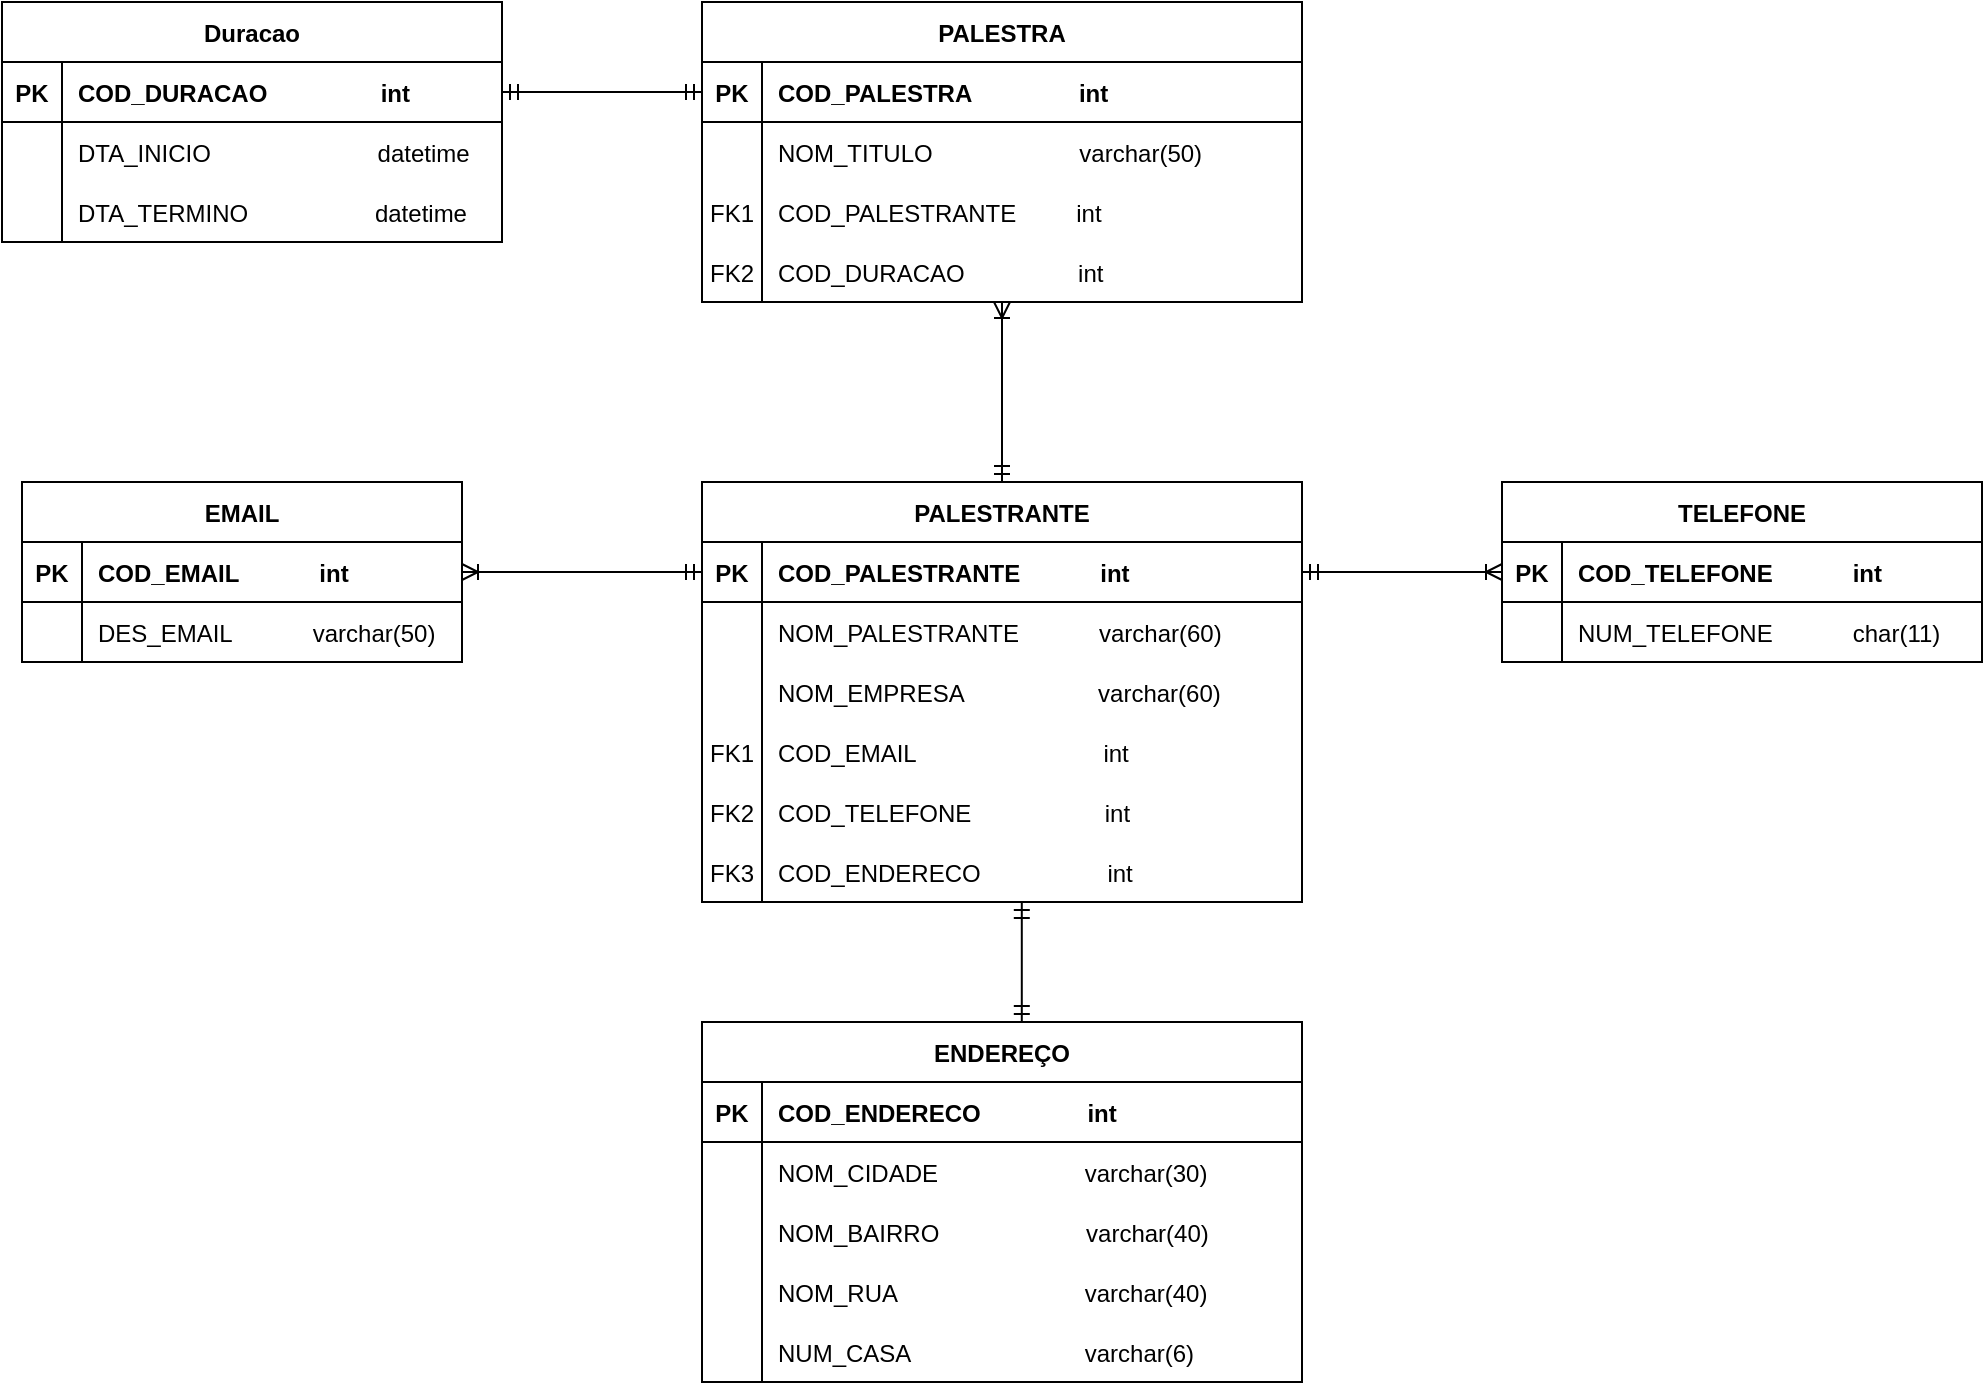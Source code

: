 <mxfile version="20.6.0"><diagram id="IS-_mh7be9YIZ49s2QJM" name="Página-1"><mxGraphModel dx="1883" dy="1064" grid="1" gridSize="10" guides="1" tooltips="1" connect="1" arrows="1" fold="1" page="1" pageScale="1" pageWidth="827" pageHeight="1169" math="0" shadow="0"><root><mxCell id="0"/><mxCell id="1" parent="0"/><mxCell id="rahgH1f6Ovz2dK6Rbx4Z-1" value="PALESTRA" style="shape=table;startSize=30;container=1;collapsible=1;childLayout=tableLayout;fixedRows=1;rowLines=0;fontStyle=1;align=center;resizeLast=1;" parent="1" vertex="1"><mxGeometry y="80" width="300" height="150" as="geometry"/></mxCell><mxCell id="rahgH1f6Ovz2dK6Rbx4Z-2" value="" style="shape=tableRow;horizontal=0;startSize=0;swimlaneHead=0;swimlaneBody=0;fillColor=none;collapsible=0;dropTarget=0;points=[[0,0.5],[1,0.5]];portConstraint=eastwest;top=0;left=0;right=0;bottom=1;" parent="rahgH1f6Ovz2dK6Rbx4Z-1" vertex="1"><mxGeometry y="30" width="300" height="30" as="geometry"/></mxCell><mxCell id="rahgH1f6Ovz2dK6Rbx4Z-3" value="PK" style="shape=partialRectangle;connectable=0;fillColor=none;top=0;left=0;bottom=0;right=0;fontStyle=1;overflow=hidden;" parent="rahgH1f6Ovz2dK6Rbx4Z-2" vertex="1"><mxGeometry width="30" height="30" as="geometry"><mxRectangle width="30" height="30" as="alternateBounds"/></mxGeometry></mxCell><mxCell id="rahgH1f6Ovz2dK6Rbx4Z-4" value="COD_PALESTRA                int " style="shape=partialRectangle;connectable=0;fillColor=none;top=0;left=0;bottom=0;right=0;align=left;spacingLeft=6;fontStyle=1;overflow=hidden;" parent="rahgH1f6Ovz2dK6Rbx4Z-2" vertex="1"><mxGeometry x="30" width="270" height="30" as="geometry"><mxRectangle width="270" height="30" as="alternateBounds"/></mxGeometry></mxCell><mxCell id="rahgH1f6Ovz2dK6Rbx4Z-5" value="" style="shape=tableRow;horizontal=0;startSize=0;swimlaneHead=0;swimlaneBody=0;fillColor=none;collapsible=0;dropTarget=0;points=[[0,0.5],[1,0.5]];portConstraint=eastwest;top=0;left=0;right=0;bottom=0;" parent="rahgH1f6Ovz2dK6Rbx4Z-1" vertex="1"><mxGeometry y="60" width="300" height="30" as="geometry"/></mxCell><mxCell id="rahgH1f6Ovz2dK6Rbx4Z-6" value="" style="shape=partialRectangle;connectable=0;fillColor=none;top=0;left=0;bottom=0;right=0;editable=1;overflow=hidden;" parent="rahgH1f6Ovz2dK6Rbx4Z-5" vertex="1"><mxGeometry width="30" height="30" as="geometry"><mxRectangle width="30" height="30" as="alternateBounds"/></mxGeometry></mxCell><mxCell id="rahgH1f6Ovz2dK6Rbx4Z-7" value="NOM_TITULO                      varchar(50)" style="shape=partialRectangle;connectable=0;fillColor=none;top=0;left=0;bottom=0;right=0;align=left;spacingLeft=6;overflow=hidden;" parent="rahgH1f6Ovz2dK6Rbx4Z-5" vertex="1"><mxGeometry x="30" width="270" height="30" as="geometry"><mxRectangle width="270" height="30" as="alternateBounds"/></mxGeometry></mxCell><mxCell id="rahgH1f6Ovz2dK6Rbx4Z-76" value="" style="shape=tableRow;horizontal=0;startSize=0;swimlaneHead=0;swimlaneBody=0;fillColor=none;collapsible=0;dropTarget=0;points=[[0,0.5],[1,0.5]];portConstraint=eastwest;top=0;left=0;right=0;bottom=0;" parent="rahgH1f6Ovz2dK6Rbx4Z-1" vertex="1"><mxGeometry y="90" width="300" height="30" as="geometry"/></mxCell><mxCell id="rahgH1f6Ovz2dK6Rbx4Z-77" value="FK1" style="shape=partialRectangle;connectable=0;fillColor=none;top=0;left=0;bottom=0;right=0;editable=1;overflow=hidden;" parent="rahgH1f6Ovz2dK6Rbx4Z-76" vertex="1"><mxGeometry width="30" height="30" as="geometry"><mxRectangle width="30" height="30" as="alternateBounds"/></mxGeometry></mxCell><mxCell id="rahgH1f6Ovz2dK6Rbx4Z-78" value="COD_PALESTRANTE         int" style="shape=partialRectangle;connectable=0;fillColor=none;top=0;left=0;bottom=0;right=0;align=left;spacingLeft=6;overflow=hidden;" parent="rahgH1f6Ovz2dK6Rbx4Z-76" vertex="1"><mxGeometry x="30" width="270" height="30" as="geometry"><mxRectangle width="270" height="30" as="alternateBounds"/></mxGeometry></mxCell><mxCell id="5jfo2dn3nZpuTkwWRqkZ-18" value="" style="shape=tableRow;horizontal=0;startSize=0;swimlaneHead=0;swimlaneBody=0;fillColor=none;collapsible=0;dropTarget=0;points=[[0,0.5],[1,0.5]];portConstraint=eastwest;top=0;left=0;right=0;bottom=0;" vertex="1" parent="rahgH1f6Ovz2dK6Rbx4Z-1"><mxGeometry y="120" width="300" height="30" as="geometry"/></mxCell><mxCell id="5jfo2dn3nZpuTkwWRqkZ-19" value="FK2" style="shape=partialRectangle;connectable=0;fillColor=none;top=0;left=0;bottom=0;right=0;editable=1;overflow=hidden;" vertex="1" parent="5jfo2dn3nZpuTkwWRqkZ-18"><mxGeometry width="30" height="30" as="geometry"><mxRectangle width="30" height="30" as="alternateBounds"/></mxGeometry></mxCell><mxCell id="5jfo2dn3nZpuTkwWRqkZ-20" value="COD_DURACAO                 int" style="shape=partialRectangle;connectable=0;fillColor=none;top=0;left=0;bottom=0;right=0;align=left;spacingLeft=6;overflow=hidden;" vertex="1" parent="5jfo2dn3nZpuTkwWRqkZ-18"><mxGeometry x="30" width="270" height="30" as="geometry"><mxRectangle width="270" height="30" as="alternateBounds"/></mxGeometry></mxCell><mxCell id="rahgH1f6Ovz2dK6Rbx4Z-54" style="edgeStyle=orthogonalEdgeStyle;rounded=0;orthogonalLoop=1;jettySize=auto;html=1;startArrow=ERmandOne;startFill=0;endArrow=ERoneToMany;endFill=0;entryX=0.5;entryY=1;entryDx=0;entryDy=0;entryPerimeter=0;" parent="1" source="rahgH1f6Ovz2dK6Rbx4Z-14" target="5jfo2dn3nZpuTkwWRqkZ-18" edge="1"><mxGeometry relative="1" as="geometry"><mxPoint x="150" y="240" as="targetPoint"/><Array as="points"/></mxGeometry></mxCell><mxCell id="rahgH1f6Ovz2dK6Rbx4Z-14" value="PALESTRANTE" style="shape=table;startSize=30;container=1;collapsible=1;childLayout=tableLayout;fixedRows=1;rowLines=0;fontStyle=1;align=center;resizeLast=1;" parent="1" vertex="1"><mxGeometry y="320" width="300" height="210" as="geometry"/></mxCell><mxCell id="rahgH1f6Ovz2dK6Rbx4Z-15" value="" style="shape=tableRow;horizontal=0;startSize=0;swimlaneHead=0;swimlaneBody=0;fillColor=none;collapsible=0;dropTarget=0;points=[[0,0.5],[1,0.5]];portConstraint=eastwest;top=0;left=0;right=0;bottom=1;" parent="rahgH1f6Ovz2dK6Rbx4Z-14" vertex="1"><mxGeometry y="30" width="300" height="30" as="geometry"/></mxCell><mxCell id="rahgH1f6Ovz2dK6Rbx4Z-16" value="PK" style="shape=partialRectangle;connectable=0;fillColor=none;top=0;left=0;bottom=0;right=0;fontStyle=1;overflow=hidden;" parent="rahgH1f6Ovz2dK6Rbx4Z-15" vertex="1"><mxGeometry width="30" height="30" as="geometry"><mxRectangle width="30" height="30" as="alternateBounds"/></mxGeometry></mxCell><mxCell id="rahgH1f6Ovz2dK6Rbx4Z-17" value="COD_PALESTRANTE            int" style="shape=partialRectangle;connectable=0;fillColor=none;top=0;left=0;bottom=0;right=0;align=left;spacingLeft=6;fontStyle=1;overflow=hidden;" parent="rahgH1f6Ovz2dK6Rbx4Z-15" vertex="1"><mxGeometry x="30" width="270" height="30" as="geometry"><mxRectangle width="270" height="30" as="alternateBounds"/></mxGeometry></mxCell><mxCell id="rahgH1f6Ovz2dK6Rbx4Z-18" value="" style="shape=tableRow;horizontal=0;startSize=0;swimlaneHead=0;swimlaneBody=0;fillColor=none;collapsible=0;dropTarget=0;points=[[0,0.5],[1,0.5]];portConstraint=eastwest;top=0;left=0;right=0;bottom=0;" parent="rahgH1f6Ovz2dK6Rbx4Z-14" vertex="1"><mxGeometry y="60" width="300" height="30" as="geometry"/></mxCell><mxCell id="rahgH1f6Ovz2dK6Rbx4Z-19" value="" style="shape=partialRectangle;connectable=0;fillColor=none;top=0;left=0;bottom=0;right=0;editable=1;overflow=hidden;" parent="rahgH1f6Ovz2dK6Rbx4Z-18" vertex="1"><mxGeometry width="30" height="30" as="geometry"><mxRectangle width="30" height="30" as="alternateBounds"/></mxGeometry></mxCell><mxCell id="rahgH1f6Ovz2dK6Rbx4Z-20" value="NOM_PALESTRANTE            varchar(60)" style="shape=partialRectangle;connectable=0;fillColor=none;top=0;left=0;bottom=0;right=0;align=left;spacingLeft=6;overflow=hidden;" parent="rahgH1f6Ovz2dK6Rbx4Z-18" vertex="1"><mxGeometry x="30" width="270" height="30" as="geometry"><mxRectangle width="270" height="30" as="alternateBounds"/></mxGeometry></mxCell><mxCell id="rahgH1f6Ovz2dK6Rbx4Z-24" value="" style="shape=tableRow;horizontal=0;startSize=0;swimlaneHead=0;swimlaneBody=0;fillColor=none;collapsible=0;dropTarget=0;points=[[0,0.5],[1,0.5]];portConstraint=eastwest;top=0;left=0;right=0;bottom=0;" parent="rahgH1f6Ovz2dK6Rbx4Z-14" vertex="1"><mxGeometry y="90" width="300" height="30" as="geometry"/></mxCell><mxCell id="rahgH1f6Ovz2dK6Rbx4Z-25" value="" style="shape=partialRectangle;connectable=0;fillColor=none;top=0;left=0;bottom=0;right=0;editable=1;overflow=hidden;" parent="rahgH1f6Ovz2dK6Rbx4Z-24" vertex="1"><mxGeometry width="30" height="30" as="geometry"><mxRectangle width="30" height="30" as="alternateBounds"/></mxGeometry></mxCell><mxCell id="rahgH1f6Ovz2dK6Rbx4Z-26" value="NOM_EMPRESA                    varchar(60)" style="shape=partialRectangle;connectable=0;fillColor=none;top=0;left=0;bottom=0;right=0;align=left;spacingLeft=6;overflow=hidden;" parent="rahgH1f6Ovz2dK6Rbx4Z-24" vertex="1"><mxGeometry x="30" width="270" height="30" as="geometry"><mxRectangle width="270" height="30" as="alternateBounds"/></mxGeometry></mxCell><mxCell id="rahgH1f6Ovz2dK6Rbx4Z-70" value="" style="shape=tableRow;horizontal=0;startSize=0;swimlaneHead=0;swimlaneBody=0;fillColor=none;collapsible=0;dropTarget=0;points=[[0,0.5],[1,0.5]];portConstraint=eastwest;top=0;left=0;right=0;bottom=0;" parent="rahgH1f6Ovz2dK6Rbx4Z-14" vertex="1"><mxGeometry y="120" width="300" height="30" as="geometry"/></mxCell><mxCell id="rahgH1f6Ovz2dK6Rbx4Z-71" value="FK1" style="shape=partialRectangle;connectable=0;fillColor=none;top=0;left=0;bottom=0;right=0;editable=1;overflow=hidden;" parent="rahgH1f6Ovz2dK6Rbx4Z-70" vertex="1"><mxGeometry width="30" height="30" as="geometry"><mxRectangle width="30" height="30" as="alternateBounds"/></mxGeometry></mxCell><mxCell id="rahgH1f6Ovz2dK6Rbx4Z-72" value="COD_EMAIL                            int" style="shape=partialRectangle;connectable=0;fillColor=none;top=0;left=0;bottom=0;right=0;align=left;spacingLeft=6;overflow=hidden;" parent="rahgH1f6Ovz2dK6Rbx4Z-70" vertex="1"><mxGeometry x="30" width="270" height="30" as="geometry"><mxRectangle width="270" height="30" as="alternateBounds"/></mxGeometry></mxCell><mxCell id="rahgH1f6Ovz2dK6Rbx4Z-73" value="" style="shape=tableRow;horizontal=0;startSize=0;swimlaneHead=0;swimlaneBody=0;fillColor=none;collapsible=0;dropTarget=0;points=[[0,0.5],[1,0.5]];portConstraint=eastwest;top=0;left=0;right=0;bottom=0;" parent="rahgH1f6Ovz2dK6Rbx4Z-14" vertex="1"><mxGeometry y="150" width="300" height="30" as="geometry"/></mxCell><mxCell id="rahgH1f6Ovz2dK6Rbx4Z-74" value="FK2" style="shape=partialRectangle;connectable=0;fillColor=none;top=0;left=0;bottom=0;right=0;editable=1;overflow=hidden;" parent="rahgH1f6Ovz2dK6Rbx4Z-73" vertex="1"><mxGeometry width="30" height="30" as="geometry"><mxRectangle width="30" height="30" as="alternateBounds"/></mxGeometry></mxCell><mxCell id="rahgH1f6Ovz2dK6Rbx4Z-75" value="COD_TELEFONE                    int" style="shape=partialRectangle;connectable=0;fillColor=none;top=0;left=0;bottom=0;right=0;align=left;spacingLeft=6;overflow=hidden;" parent="rahgH1f6Ovz2dK6Rbx4Z-73" vertex="1"><mxGeometry x="30" width="270" height="30" as="geometry"><mxRectangle width="270" height="30" as="alternateBounds"/></mxGeometry></mxCell><mxCell id="5jfo2dn3nZpuTkwWRqkZ-41" value="" style="shape=tableRow;horizontal=0;startSize=0;swimlaneHead=0;swimlaneBody=0;fillColor=none;collapsible=0;dropTarget=0;points=[[0,0.5],[1,0.5]];portConstraint=eastwest;top=0;left=0;right=0;bottom=0;" vertex="1" parent="rahgH1f6Ovz2dK6Rbx4Z-14"><mxGeometry y="180" width="300" height="30" as="geometry"/></mxCell><mxCell id="5jfo2dn3nZpuTkwWRqkZ-42" value="FK3" style="shape=partialRectangle;connectable=0;fillColor=none;top=0;left=0;bottom=0;right=0;editable=1;overflow=hidden;" vertex="1" parent="5jfo2dn3nZpuTkwWRqkZ-41"><mxGeometry width="30" height="30" as="geometry"><mxRectangle width="30" height="30" as="alternateBounds"/></mxGeometry></mxCell><mxCell id="5jfo2dn3nZpuTkwWRqkZ-43" value="COD_ENDERECO                   int" style="shape=partialRectangle;connectable=0;fillColor=none;top=0;left=0;bottom=0;right=0;align=left;spacingLeft=6;overflow=hidden;" vertex="1" parent="5jfo2dn3nZpuTkwWRqkZ-41"><mxGeometry x="30" width="270" height="30" as="geometry"><mxRectangle width="270" height="30" as="alternateBounds"/></mxGeometry></mxCell><mxCell id="rahgH1f6Ovz2dK6Rbx4Z-27" value="TELEFONE" style="shape=table;startSize=30;container=1;collapsible=1;childLayout=tableLayout;fixedRows=1;rowLines=0;fontStyle=1;align=center;resizeLast=1;" parent="1" vertex="1"><mxGeometry x="400" y="320" width="240" height="90" as="geometry"/></mxCell><mxCell id="rahgH1f6Ovz2dK6Rbx4Z-28" value="" style="shape=tableRow;horizontal=0;startSize=0;swimlaneHead=0;swimlaneBody=0;fillColor=none;collapsible=0;dropTarget=0;points=[[0,0.5],[1,0.5]];portConstraint=eastwest;top=0;left=0;right=0;bottom=1;" parent="rahgH1f6Ovz2dK6Rbx4Z-27" vertex="1"><mxGeometry y="30" width="240" height="30" as="geometry"/></mxCell><mxCell id="rahgH1f6Ovz2dK6Rbx4Z-29" value="PK" style="shape=partialRectangle;connectable=0;fillColor=none;top=0;left=0;bottom=0;right=0;fontStyle=1;overflow=hidden;" parent="rahgH1f6Ovz2dK6Rbx4Z-28" vertex="1"><mxGeometry width="30" height="30" as="geometry"><mxRectangle width="30" height="30" as="alternateBounds"/></mxGeometry></mxCell><mxCell id="rahgH1f6Ovz2dK6Rbx4Z-30" value="COD_TELEFONE            int" style="shape=partialRectangle;connectable=0;fillColor=none;top=0;left=0;bottom=0;right=0;align=left;spacingLeft=6;fontStyle=1;overflow=hidden;" parent="rahgH1f6Ovz2dK6Rbx4Z-28" vertex="1"><mxGeometry x="30" width="210" height="30" as="geometry"><mxRectangle width="210" height="30" as="alternateBounds"/></mxGeometry></mxCell><mxCell id="rahgH1f6Ovz2dK6Rbx4Z-31" value="" style="shape=tableRow;horizontal=0;startSize=0;swimlaneHead=0;swimlaneBody=0;fillColor=none;collapsible=0;dropTarget=0;points=[[0,0.5],[1,0.5]];portConstraint=eastwest;top=0;left=0;right=0;bottom=0;" parent="rahgH1f6Ovz2dK6Rbx4Z-27" vertex="1"><mxGeometry y="60" width="240" height="30" as="geometry"/></mxCell><mxCell id="rahgH1f6Ovz2dK6Rbx4Z-32" value="" style="shape=partialRectangle;connectable=0;fillColor=none;top=0;left=0;bottom=0;right=0;editable=1;overflow=hidden;" parent="rahgH1f6Ovz2dK6Rbx4Z-31" vertex="1"><mxGeometry width="30" height="30" as="geometry"><mxRectangle width="30" height="30" as="alternateBounds"/></mxGeometry></mxCell><mxCell id="rahgH1f6Ovz2dK6Rbx4Z-33" value="NUM_TELEFONE            char(11)" style="shape=partialRectangle;connectable=0;fillColor=none;top=0;left=0;bottom=0;right=0;align=left;spacingLeft=6;overflow=hidden;" parent="rahgH1f6Ovz2dK6Rbx4Z-31" vertex="1"><mxGeometry x="30" width="210" height="30" as="geometry"><mxRectangle width="210" height="30" as="alternateBounds"/></mxGeometry></mxCell><mxCell id="rahgH1f6Ovz2dK6Rbx4Z-40" value="EMAIL" style="shape=table;startSize=30;container=1;collapsible=1;childLayout=tableLayout;fixedRows=1;rowLines=0;fontStyle=1;align=center;resizeLast=1;" parent="1" vertex="1"><mxGeometry x="-340" y="320" width="220" height="90" as="geometry"/></mxCell><mxCell id="rahgH1f6Ovz2dK6Rbx4Z-41" value="" style="shape=tableRow;horizontal=0;startSize=0;swimlaneHead=0;swimlaneBody=0;fillColor=none;collapsible=0;dropTarget=0;points=[[0,0.5],[1,0.5]];portConstraint=eastwest;top=0;left=0;right=0;bottom=1;" parent="rahgH1f6Ovz2dK6Rbx4Z-40" vertex="1"><mxGeometry y="30" width="220" height="30" as="geometry"/></mxCell><mxCell id="rahgH1f6Ovz2dK6Rbx4Z-42" value="PK" style="shape=partialRectangle;connectable=0;fillColor=none;top=0;left=0;bottom=0;right=0;fontStyle=1;overflow=hidden;" parent="rahgH1f6Ovz2dK6Rbx4Z-41" vertex="1"><mxGeometry width="30" height="30" as="geometry"><mxRectangle width="30" height="30" as="alternateBounds"/></mxGeometry></mxCell><mxCell id="rahgH1f6Ovz2dK6Rbx4Z-43" value="COD_EMAIL            int " style="shape=partialRectangle;connectable=0;fillColor=none;top=0;left=0;bottom=0;right=0;align=left;spacingLeft=6;fontStyle=1;overflow=hidden;" parent="rahgH1f6Ovz2dK6Rbx4Z-41" vertex="1"><mxGeometry x="30" width="190" height="30" as="geometry"><mxRectangle width="190" height="30" as="alternateBounds"/></mxGeometry></mxCell><mxCell id="rahgH1f6Ovz2dK6Rbx4Z-44" value="" style="shape=tableRow;horizontal=0;startSize=0;swimlaneHead=0;swimlaneBody=0;fillColor=none;collapsible=0;dropTarget=0;points=[[0,0.5],[1,0.5]];portConstraint=eastwest;top=0;left=0;right=0;bottom=0;" parent="rahgH1f6Ovz2dK6Rbx4Z-40" vertex="1"><mxGeometry y="60" width="220" height="30" as="geometry"/></mxCell><mxCell id="rahgH1f6Ovz2dK6Rbx4Z-45" value="" style="shape=partialRectangle;connectable=0;fillColor=none;top=0;left=0;bottom=0;right=0;editable=1;overflow=hidden;" parent="rahgH1f6Ovz2dK6Rbx4Z-44" vertex="1"><mxGeometry width="30" height="30" as="geometry"><mxRectangle width="30" height="30" as="alternateBounds"/></mxGeometry></mxCell><mxCell id="rahgH1f6Ovz2dK6Rbx4Z-46" value="DES_EMAIL            varchar(50)" style="shape=partialRectangle;connectable=0;fillColor=none;top=0;left=0;bottom=0;right=0;align=left;spacingLeft=6;overflow=hidden;" parent="rahgH1f6Ovz2dK6Rbx4Z-44" vertex="1"><mxGeometry x="30" width="190" height="30" as="geometry"><mxRectangle width="190" height="30" as="alternateBounds"/></mxGeometry></mxCell><mxCell id="rahgH1f6Ovz2dK6Rbx4Z-55" style="edgeStyle=orthogonalEdgeStyle;rounded=0;orthogonalLoop=1;jettySize=auto;html=1;entryX=0;entryY=0.5;entryDx=0;entryDy=0;startArrow=ERmandOne;startFill=0;endArrow=ERoneToMany;endFill=0;" parent="1" source="rahgH1f6Ovz2dK6Rbx4Z-15" target="rahgH1f6Ovz2dK6Rbx4Z-28" edge="1"><mxGeometry relative="1" as="geometry"/></mxCell><mxCell id="5jfo2dn3nZpuTkwWRqkZ-1" value="Duracao" style="shape=table;startSize=30;container=1;collapsible=1;childLayout=tableLayout;fixedRows=1;rowLines=0;fontStyle=1;align=center;resizeLast=1;" vertex="1" parent="1"><mxGeometry x="-350" y="80" width="250" height="120" as="geometry"/></mxCell><mxCell id="5jfo2dn3nZpuTkwWRqkZ-2" value="" style="shape=tableRow;horizontal=0;startSize=0;swimlaneHead=0;swimlaneBody=0;fillColor=none;collapsible=0;dropTarget=0;points=[[0,0.5],[1,0.5]];portConstraint=eastwest;top=0;left=0;right=0;bottom=1;" vertex="1" parent="5jfo2dn3nZpuTkwWRqkZ-1"><mxGeometry y="30" width="250" height="30" as="geometry"/></mxCell><mxCell id="5jfo2dn3nZpuTkwWRqkZ-3" value="PK" style="shape=partialRectangle;connectable=0;fillColor=none;top=0;left=0;bottom=0;right=0;fontStyle=1;overflow=hidden;" vertex="1" parent="5jfo2dn3nZpuTkwWRqkZ-2"><mxGeometry width="30" height="30" as="geometry"><mxRectangle width="30" height="30" as="alternateBounds"/></mxGeometry></mxCell><mxCell id="5jfo2dn3nZpuTkwWRqkZ-4" value="COD_DURACAO                 int" style="shape=partialRectangle;connectable=0;fillColor=none;top=0;left=0;bottom=0;right=0;align=left;spacingLeft=6;fontStyle=1;overflow=hidden;" vertex="1" parent="5jfo2dn3nZpuTkwWRqkZ-2"><mxGeometry x="30" width="220" height="30" as="geometry"><mxRectangle width="220" height="30" as="alternateBounds"/></mxGeometry></mxCell><mxCell id="5jfo2dn3nZpuTkwWRqkZ-5" value="" style="shape=tableRow;horizontal=0;startSize=0;swimlaneHead=0;swimlaneBody=0;fillColor=none;collapsible=0;dropTarget=0;points=[[0,0.5],[1,0.5]];portConstraint=eastwest;top=0;left=0;right=0;bottom=0;" vertex="1" parent="5jfo2dn3nZpuTkwWRqkZ-1"><mxGeometry y="60" width="250" height="30" as="geometry"/></mxCell><mxCell id="5jfo2dn3nZpuTkwWRqkZ-6" value="" style="shape=partialRectangle;connectable=0;fillColor=none;top=0;left=0;bottom=0;right=0;editable=1;overflow=hidden;" vertex="1" parent="5jfo2dn3nZpuTkwWRqkZ-5"><mxGeometry width="30" height="30" as="geometry"><mxRectangle width="30" height="30" as="alternateBounds"/></mxGeometry></mxCell><mxCell id="5jfo2dn3nZpuTkwWRqkZ-7" value="DTA_INICIO                         datetime" style="shape=partialRectangle;connectable=0;fillColor=none;top=0;left=0;bottom=0;right=0;align=left;spacingLeft=6;overflow=hidden;" vertex="1" parent="5jfo2dn3nZpuTkwWRqkZ-5"><mxGeometry x="30" width="220" height="30" as="geometry"><mxRectangle width="220" height="30" as="alternateBounds"/></mxGeometry></mxCell><mxCell id="5jfo2dn3nZpuTkwWRqkZ-14" value="" style="shape=tableRow;horizontal=0;startSize=0;swimlaneHead=0;swimlaneBody=0;fillColor=none;collapsible=0;dropTarget=0;points=[[0,0.5],[1,0.5]];portConstraint=eastwest;top=0;left=0;right=0;bottom=0;" vertex="1" parent="5jfo2dn3nZpuTkwWRqkZ-1"><mxGeometry y="90" width="250" height="30" as="geometry"/></mxCell><mxCell id="5jfo2dn3nZpuTkwWRqkZ-15" value="" style="shape=partialRectangle;connectable=0;fillColor=none;top=0;left=0;bottom=0;right=0;editable=1;overflow=hidden;" vertex="1" parent="5jfo2dn3nZpuTkwWRqkZ-14"><mxGeometry width="30" height="30" as="geometry"><mxRectangle width="30" height="30" as="alternateBounds"/></mxGeometry></mxCell><mxCell id="5jfo2dn3nZpuTkwWRqkZ-16" value="DTA_TERMINO                   datetime" style="shape=partialRectangle;connectable=0;fillColor=none;top=0;left=0;bottom=0;right=0;align=left;spacingLeft=6;overflow=hidden;" vertex="1" parent="5jfo2dn3nZpuTkwWRqkZ-14"><mxGeometry x="30" width="220" height="30" as="geometry"><mxRectangle width="220" height="30" as="alternateBounds"/></mxGeometry></mxCell><mxCell id="5jfo2dn3nZpuTkwWRqkZ-17" value="" style="endArrow=ERmandOne;html=1;rounded=0;exitX=1;exitY=0.5;exitDx=0;exitDy=0;entryX=0;entryY=0.5;entryDx=0;entryDy=0;endFill=0;startArrow=ERmandOne;startFill=0;" edge="1" parent="1" source="5jfo2dn3nZpuTkwWRqkZ-2" target="rahgH1f6Ovz2dK6Rbx4Z-2"><mxGeometry width="50" height="50" relative="1" as="geometry"><mxPoint x="-20" y="210" as="sourcePoint"/><mxPoint x="30" y="160" as="targetPoint"/></mxGeometry></mxCell><mxCell id="5jfo2dn3nZpuTkwWRqkZ-21" value="" style="endArrow=ERmandOne;html=1;rounded=0;entryX=0;entryY=0.5;entryDx=0;entryDy=0;exitX=1;exitY=0.5;exitDx=0;exitDy=0;endFill=0;startArrow=ERoneToMany;startFill=0;" edge="1" parent="1" source="rahgH1f6Ovz2dK6Rbx4Z-41" target="rahgH1f6Ovz2dK6Rbx4Z-15"><mxGeometry width="50" height="50" relative="1" as="geometry"><mxPoint x="-70" y="460" as="sourcePoint"/><mxPoint x="-20" y="410" as="targetPoint"/></mxGeometry></mxCell><mxCell id="5jfo2dn3nZpuTkwWRqkZ-22" value="ENDEREÇO" style="shape=table;startSize=30;container=1;collapsible=1;childLayout=tableLayout;fixedRows=1;rowLines=0;fontStyle=1;align=center;resizeLast=1;" vertex="1" parent="1"><mxGeometry y="590" width="300" height="180" as="geometry"/></mxCell><mxCell id="5jfo2dn3nZpuTkwWRqkZ-23" value="" style="shape=tableRow;horizontal=0;startSize=0;swimlaneHead=0;swimlaneBody=0;fillColor=none;collapsible=0;dropTarget=0;points=[[0,0.5],[1,0.5]];portConstraint=eastwest;top=0;left=0;right=0;bottom=1;" vertex="1" parent="5jfo2dn3nZpuTkwWRqkZ-22"><mxGeometry y="30" width="300" height="30" as="geometry"/></mxCell><mxCell id="5jfo2dn3nZpuTkwWRqkZ-24" value="PK" style="shape=partialRectangle;connectable=0;fillColor=none;top=0;left=0;bottom=0;right=0;fontStyle=1;overflow=hidden;" vertex="1" parent="5jfo2dn3nZpuTkwWRqkZ-23"><mxGeometry width="30" height="30" as="geometry"><mxRectangle width="30" height="30" as="alternateBounds"/></mxGeometry></mxCell><mxCell id="5jfo2dn3nZpuTkwWRqkZ-25" value="COD_ENDERECO                int" style="shape=partialRectangle;connectable=0;fillColor=none;top=0;left=0;bottom=0;right=0;align=left;spacingLeft=6;fontStyle=1;overflow=hidden;" vertex="1" parent="5jfo2dn3nZpuTkwWRqkZ-23"><mxGeometry x="30" width="270" height="30" as="geometry"><mxRectangle width="270" height="30" as="alternateBounds"/></mxGeometry></mxCell><mxCell id="5jfo2dn3nZpuTkwWRqkZ-32" value="" style="shape=tableRow;horizontal=0;startSize=0;swimlaneHead=0;swimlaneBody=0;fillColor=none;collapsible=0;dropTarget=0;points=[[0,0.5],[1,0.5]];portConstraint=eastwest;top=0;left=0;right=0;bottom=0;" vertex="1" parent="5jfo2dn3nZpuTkwWRqkZ-22"><mxGeometry y="60" width="300" height="30" as="geometry"/></mxCell><mxCell id="5jfo2dn3nZpuTkwWRqkZ-33" value="" style="shape=partialRectangle;connectable=0;fillColor=none;top=0;left=0;bottom=0;right=0;editable=1;overflow=hidden;" vertex="1" parent="5jfo2dn3nZpuTkwWRqkZ-32"><mxGeometry width="30" height="30" as="geometry"><mxRectangle width="30" height="30" as="alternateBounds"/></mxGeometry></mxCell><mxCell id="5jfo2dn3nZpuTkwWRqkZ-34" value="NOM_CIDADE                      varchar(30)" style="shape=partialRectangle;connectable=0;fillColor=none;top=0;left=0;bottom=0;right=0;align=left;spacingLeft=6;overflow=hidden;" vertex="1" parent="5jfo2dn3nZpuTkwWRqkZ-32"><mxGeometry x="30" width="270" height="30" as="geometry"><mxRectangle width="270" height="30" as="alternateBounds"/></mxGeometry></mxCell><mxCell id="5jfo2dn3nZpuTkwWRqkZ-44" value="" style="shape=tableRow;horizontal=0;startSize=0;swimlaneHead=0;swimlaneBody=0;fillColor=none;collapsible=0;dropTarget=0;points=[[0,0.5],[1,0.5]];portConstraint=eastwest;top=0;left=0;right=0;bottom=0;" vertex="1" parent="5jfo2dn3nZpuTkwWRqkZ-22"><mxGeometry y="90" width="300" height="30" as="geometry"/></mxCell><mxCell id="5jfo2dn3nZpuTkwWRqkZ-45" value="" style="shape=partialRectangle;connectable=0;fillColor=none;top=0;left=0;bottom=0;right=0;editable=1;overflow=hidden;" vertex="1" parent="5jfo2dn3nZpuTkwWRqkZ-44"><mxGeometry width="30" height="30" as="geometry"><mxRectangle width="30" height="30" as="alternateBounds"/></mxGeometry></mxCell><mxCell id="5jfo2dn3nZpuTkwWRqkZ-46" value="NOM_BAIRRO                      varchar(40)" style="shape=partialRectangle;connectable=0;fillColor=none;top=0;left=0;bottom=0;right=0;align=left;spacingLeft=6;overflow=hidden;" vertex="1" parent="5jfo2dn3nZpuTkwWRqkZ-44"><mxGeometry x="30" width="270" height="30" as="geometry"><mxRectangle width="270" height="30" as="alternateBounds"/></mxGeometry></mxCell><mxCell id="5jfo2dn3nZpuTkwWRqkZ-47" value="" style="shape=tableRow;horizontal=0;startSize=0;swimlaneHead=0;swimlaneBody=0;fillColor=none;collapsible=0;dropTarget=0;points=[[0,0.5],[1,0.5]];portConstraint=eastwest;top=0;left=0;right=0;bottom=0;" vertex="1" parent="5jfo2dn3nZpuTkwWRqkZ-22"><mxGeometry y="120" width="300" height="30" as="geometry"/></mxCell><mxCell id="5jfo2dn3nZpuTkwWRqkZ-48" value="" style="shape=partialRectangle;connectable=0;fillColor=none;top=0;left=0;bottom=0;right=0;editable=1;overflow=hidden;" vertex="1" parent="5jfo2dn3nZpuTkwWRqkZ-47"><mxGeometry width="30" height="30" as="geometry"><mxRectangle width="30" height="30" as="alternateBounds"/></mxGeometry></mxCell><mxCell id="5jfo2dn3nZpuTkwWRqkZ-49" value="NOM_RUA                            varchar(40)" style="shape=partialRectangle;connectable=0;fillColor=none;top=0;left=0;bottom=0;right=0;align=left;spacingLeft=6;overflow=hidden;" vertex="1" parent="5jfo2dn3nZpuTkwWRqkZ-47"><mxGeometry x="30" width="270" height="30" as="geometry"><mxRectangle width="270" height="30" as="alternateBounds"/></mxGeometry></mxCell><mxCell id="5jfo2dn3nZpuTkwWRqkZ-50" value="" style="shape=tableRow;horizontal=0;startSize=0;swimlaneHead=0;swimlaneBody=0;fillColor=none;collapsible=0;dropTarget=0;points=[[0,0.5],[1,0.5]];portConstraint=eastwest;top=0;left=0;right=0;bottom=0;" vertex="1" parent="5jfo2dn3nZpuTkwWRqkZ-22"><mxGeometry y="150" width="300" height="30" as="geometry"/></mxCell><mxCell id="5jfo2dn3nZpuTkwWRqkZ-51" value="" style="shape=partialRectangle;connectable=0;fillColor=none;top=0;left=0;bottom=0;right=0;editable=1;overflow=hidden;" vertex="1" parent="5jfo2dn3nZpuTkwWRqkZ-50"><mxGeometry width="30" height="30" as="geometry"><mxRectangle width="30" height="30" as="alternateBounds"/></mxGeometry></mxCell><mxCell id="5jfo2dn3nZpuTkwWRqkZ-52" value="NUM_CASA                          varchar(6)" style="shape=partialRectangle;connectable=0;fillColor=none;top=0;left=0;bottom=0;right=0;align=left;spacingLeft=6;overflow=hidden;" vertex="1" parent="5jfo2dn3nZpuTkwWRqkZ-50"><mxGeometry x="30" width="270" height="30" as="geometry"><mxRectangle width="270" height="30" as="alternateBounds"/></mxGeometry></mxCell><mxCell id="5jfo2dn3nZpuTkwWRqkZ-53" value="" style="endArrow=ERmandOne;html=1;rounded=0;entryX=0.533;entryY=1;entryDx=0;entryDy=0;entryPerimeter=0;exitX=0.533;exitY=0;exitDx=0;exitDy=0;exitPerimeter=0;endFill=0;startArrow=ERmandOne;startFill=0;" edge="1" parent="1" source="5jfo2dn3nZpuTkwWRqkZ-22" target="5jfo2dn3nZpuTkwWRqkZ-41"><mxGeometry width="50" height="50" relative="1" as="geometry"><mxPoint x="120" y="580" as="sourcePoint"/><mxPoint x="170" y="530" as="targetPoint"/></mxGeometry></mxCell></root></mxGraphModel></diagram></mxfile>